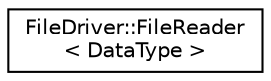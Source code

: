 digraph "クラス階層図"
{
 // LATEX_PDF_SIZE
  edge [fontname="Helvetica",fontsize="10",labelfontname="Helvetica",labelfontsize="10"];
  node [fontname="Helvetica",fontsize="10",shape=record];
  rankdir="LR";
  Node0 [label="FileDriver::FileReader\l\< DataType \>",height=0.2,width=0.4,color="black", fillcolor="white", style="filled",URL="$classFileDriver_1_1FileReader.html",tooltip=" "];
}
